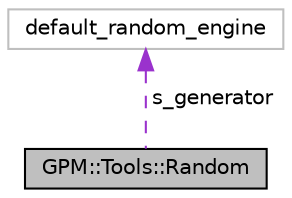 digraph "GPM::Tools::Random"
{
 // INTERACTIVE_SVG=YES
 // LATEX_PDF_SIZE
  edge [fontname="Helvetica",fontsize="10",labelfontname="Helvetica",labelfontsize="10"];
  node [fontname="Helvetica",fontsize="10",shape=record];
  Node1 [label="GPM::Tools::Random",height=0.2,width=0.4,color="black", fillcolor="grey75", style="filled", fontcolor="black",tooltip=" "];
  Node2 -> Node1 [dir="back",color="darkorchid3",fontsize="10",style="dashed",label=" s_generator" ,fontname="Helvetica"];
  Node2 [label="default_random_engine",height=0.2,width=0.4,color="grey75", fillcolor="white", style="filled",tooltip=" "];
}
